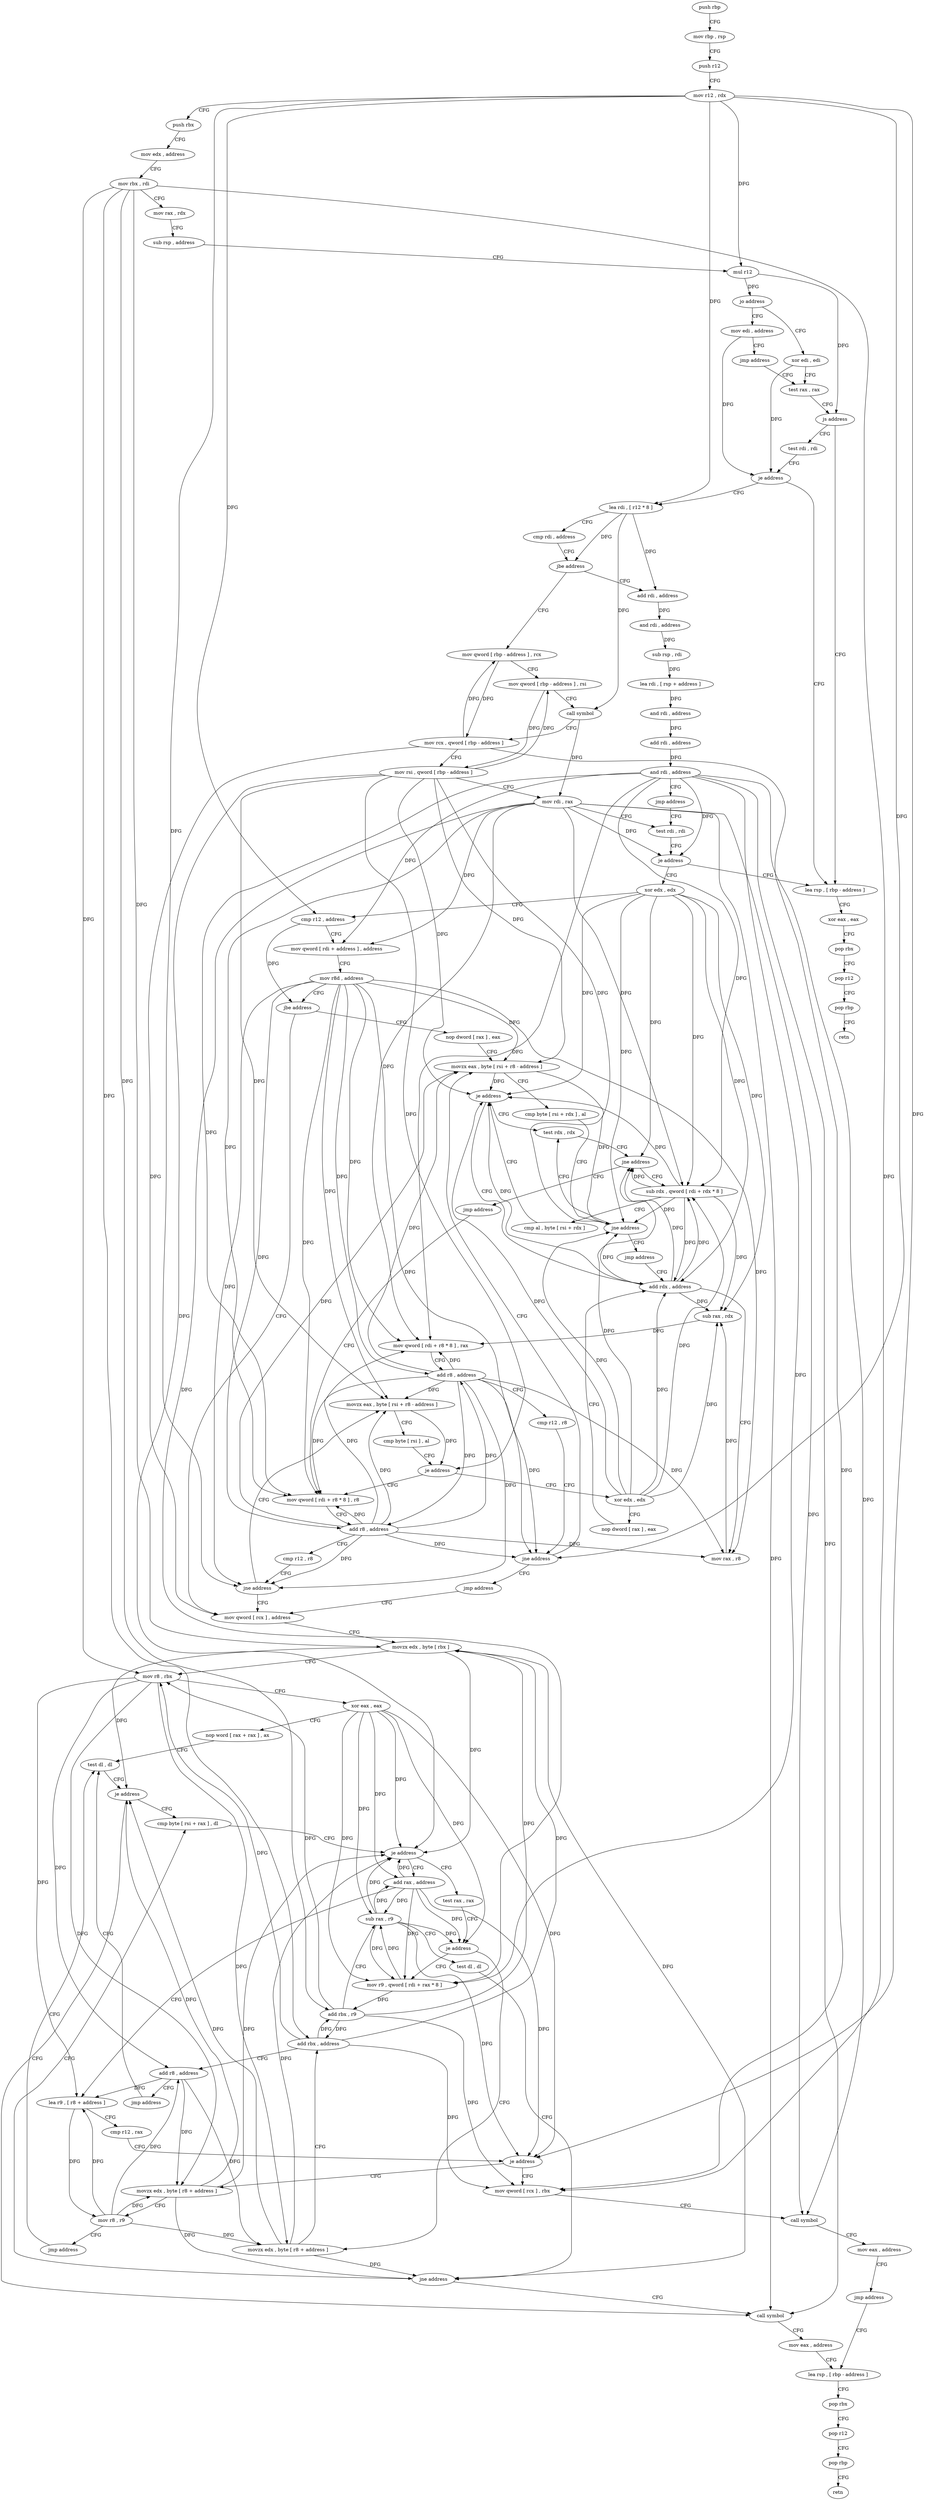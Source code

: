 digraph "func" {
"4288400" [label = "push rbp" ]
"4288401" [label = "mov rbp , rsp" ]
"4288404" [label = "push r12" ]
"4288406" [label = "mov r12 , rdx" ]
"4288409" [label = "push rbx" ]
"4288410" [label = "mov edx , address" ]
"4288415" [label = "mov rbx , rdi" ]
"4288418" [label = "mov rax , rdx" ]
"4288421" [label = "sub rsp , address" ]
"4288425" [label = "mul r12" ]
"4288428" [label = "jo address" ]
"4288828" [label = "mov edi , address" ]
"4288434" [label = "xor edi , edi" ]
"4288833" [label = "jmp address" ]
"4288436" [label = "test rax , rax" ]
"4288439" [label = "js address" ]
"4288446" [label = "lea rsp , [ rbp - address ]" ]
"4288441" [label = "test rdi , rdi" ]
"4288450" [label = "xor eax , eax" ]
"4288452" [label = "pop rbx" ]
"4288453" [label = "pop r12" ]
"4288455" [label = "pop rbp" ]
"4288456" [label = "retn" ]
"4288444" [label = "je address" ]
"4288457" [label = "lea rdi , [ r12 * 8 ]" ]
"4288465" [label = "cmp rdi , address" ]
"4288472" [label = "jbe address" ]
"4288683" [label = "add rdi , address" ]
"4288478" [label = "mov qword [ rbp - address ] , rcx" ]
"4288687" [label = "and rdi , address" ]
"4288691" [label = "sub rsp , rdi" ]
"4288694" [label = "lea rdi , [ rsp + address ]" ]
"4288699" [label = "and rdi , address" ]
"4288703" [label = "add rdi , address" ]
"4288707" [label = "and rdi , address" ]
"4288711" [label = "jmp address" ]
"4288502" [label = "test rdi , rdi" ]
"4288482" [label = "mov qword [ rbp - address ] , rsi" ]
"4288486" [label = "call symbol" ]
"4288491" [label = "mov rcx , qword [ rbp - address ]" ]
"4288495" [label = "mov rsi , qword [ rbp - address ]" ]
"4288499" [label = "mov rdi , rax" ]
"4288505" [label = "je address" ]
"4288507" [label = "xor edx , edx" ]
"4288509" [label = "cmp r12 , address" ]
"4288513" [label = "mov qword [ rdi + address ] , address" ]
"4288521" [label = "mov r8d , address" ]
"4288527" [label = "jbe address" ]
"4288611" [label = "mov qword [ rcx ] , address" ]
"4288529" [label = "nop dword [ rax ] , eax" ]
"4288618" [label = "movzx edx , byte [ rbx ]" ]
"4288621" [label = "mov r8 , rbx" ]
"4288624" [label = "xor eax , eax" ]
"4288626" [label = "nop word [ rax + rax ] , ax" ]
"4288632" [label = "test dl , dl" ]
"4288536" [label = "movzx eax , byte [ rsi + r8 - address ]" ]
"4288664" [label = "call symbol" ]
"4288669" [label = "mov eax , address" ]
"4288674" [label = "lea rsp , [ rbp - address ]" ]
"4288636" [label = "cmp byte [ rsi + rax ] , dl" ]
"4288639" [label = "je address" ]
"4288784" [label = "add rax , address" ]
"4288645" [label = "test rax , rax" ]
"4288573" [label = "test rdx , rdx" ]
"4288576" [label = "jne address" ]
"4288560" [label = "sub rdx , qword [ rdi + rdx * 8 ]" ]
"4288578" [label = "jmp address" ]
"4288547" [label = "jmp address" ]
"4288744" [label = "add rdx , address" ]
"4288788" [label = "lea r9 , [ r8 + address ]" ]
"4288792" [label = "cmp r12 , rax" ]
"4288795" [label = "je address" ]
"4288810" [label = "mov qword [ rcx ] , rbx" ]
"4288797" [label = "movzx edx , byte [ r8 + address ]" ]
"4288648" [label = "je address" ]
"4288720" [label = "movzx edx , byte [ r8 + address ]" ]
"4288650" [label = "mov r9 , qword [ rdi + rax * 8 ]" ]
"4288564" [label = "cmp al , byte [ rsi + rdx ]" ]
"4288567" [label = "je address" ]
"4288598" [label = "mov qword [ rdi + r8 * 8 ] , r8" ]
"4288748" [label = "mov rax , r8" ]
"4288751" [label = "sub rax , rdx" ]
"4288754" [label = "mov qword [ rdi + r8 * 8 ] , rax" ]
"4288758" [label = "add r8 , address" ]
"4288762" [label = "cmp r12 , r8" ]
"4288765" [label = "jne address" ]
"4288771" [label = "jmp address" ]
"4288813" [label = "call symbol" ]
"4288818" [label = "mov eax , address" ]
"4288823" [label = "jmp address" ]
"4288802" [label = "mov r8 , r9" ]
"4288805" [label = "jmp address" ]
"4288725" [label = "add rbx , address" ]
"4288729" [label = "add r8 , address" ]
"4288733" [label = "jmp address" ]
"4288654" [label = "add rbx , r9" ]
"4288657" [label = "sub rax , r9" ]
"4288660" [label = "test dl , dl" ]
"4288662" [label = "jne address" ]
"4288602" [label = "add r8 , address" ]
"4288606" [label = "cmp r12 , r8" ]
"4288609" [label = "jne address" ]
"4288584" [label = "movzx eax , byte [ rsi + r8 - address ]" ]
"4288542" [label = "cmp byte [ rsi + rdx ] , al" ]
"4288545" [label = "jne address" ]
"4288678" [label = "pop rbx" ]
"4288679" [label = "pop r12" ]
"4288681" [label = "pop rbp" ]
"4288682" [label = "retn" ]
"4288634" [label = "je address" ]
"4288590" [label = "cmp byte [ rsi ] , al" ]
"4288592" [label = "je address" ]
"4288735" [label = "xor edx , edx" ]
"4288737" [label = "nop dword [ rax ] , eax" ]
"4288400" -> "4288401" [ label = "CFG" ]
"4288401" -> "4288404" [ label = "CFG" ]
"4288404" -> "4288406" [ label = "CFG" ]
"4288406" -> "4288409" [ label = "CFG" ]
"4288406" -> "4288425" [ label = "DFG" ]
"4288406" -> "4288457" [ label = "DFG" ]
"4288406" -> "4288509" [ label = "DFG" ]
"4288406" -> "4288795" [ label = "DFG" ]
"4288406" -> "4288765" [ label = "DFG" ]
"4288406" -> "4288609" [ label = "DFG" ]
"4288409" -> "4288410" [ label = "CFG" ]
"4288410" -> "4288415" [ label = "CFG" ]
"4288415" -> "4288418" [ label = "CFG" ]
"4288415" -> "4288618" [ label = "DFG" ]
"4288415" -> "4288621" [ label = "DFG" ]
"4288415" -> "4288810" [ label = "DFG" ]
"4288415" -> "4288725" [ label = "DFG" ]
"4288415" -> "4288654" [ label = "DFG" ]
"4288418" -> "4288421" [ label = "CFG" ]
"4288421" -> "4288425" [ label = "CFG" ]
"4288425" -> "4288428" [ label = "DFG" ]
"4288425" -> "4288439" [ label = "DFG" ]
"4288428" -> "4288828" [ label = "CFG" ]
"4288428" -> "4288434" [ label = "CFG" ]
"4288828" -> "4288833" [ label = "CFG" ]
"4288828" -> "4288444" [ label = "DFG" ]
"4288434" -> "4288436" [ label = "CFG" ]
"4288434" -> "4288444" [ label = "DFG" ]
"4288833" -> "4288436" [ label = "CFG" ]
"4288436" -> "4288439" [ label = "CFG" ]
"4288439" -> "4288446" [ label = "CFG" ]
"4288439" -> "4288441" [ label = "CFG" ]
"4288446" -> "4288450" [ label = "CFG" ]
"4288441" -> "4288444" [ label = "CFG" ]
"4288450" -> "4288452" [ label = "CFG" ]
"4288452" -> "4288453" [ label = "CFG" ]
"4288453" -> "4288455" [ label = "CFG" ]
"4288455" -> "4288456" [ label = "CFG" ]
"4288444" -> "4288457" [ label = "CFG" ]
"4288444" -> "4288446" [ label = "CFG" ]
"4288457" -> "4288465" [ label = "CFG" ]
"4288457" -> "4288472" [ label = "DFG" ]
"4288457" -> "4288683" [ label = "DFG" ]
"4288457" -> "4288486" [ label = "DFG" ]
"4288465" -> "4288472" [ label = "CFG" ]
"4288472" -> "4288683" [ label = "CFG" ]
"4288472" -> "4288478" [ label = "CFG" ]
"4288683" -> "4288687" [ label = "DFG" ]
"4288478" -> "4288482" [ label = "CFG" ]
"4288478" -> "4288491" [ label = "DFG" ]
"4288687" -> "4288691" [ label = "DFG" ]
"4288691" -> "4288694" [ label = "DFG" ]
"4288694" -> "4288699" [ label = "DFG" ]
"4288699" -> "4288703" [ label = "DFG" ]
"4288703" -> "4288707" [ label = "DFG" ]
"4288707" -> "4288711" [ label = "CFG" ]
"4288707" -> "4288505" [ label = "DFG" ]
"4288707" -> "4288513" [ label = "DFG" ]
"4288707" -> "4288664" [ label = "DFG" ]
"4288707" -> "4288560" [ label = "DFG" ]
"4288707" -> "4288754" [ label = "DFG" ]
"4288707" -> "4288813" [ label = "DFG" ]
"4288707" -> "4288650" [ label = "DFG" ]
"4288707" -> "4288598" [ label = "DFG" ]
"4288711" -> "4288502" [ label = "CFG" ]
"4288502" -> "4288505" [ label = "CFG" ]
"4288482" -> "4288486" [ label = "CFG" ]
"4288482" -> "4288495" [ label = "DFG" ]
"4288486" -> "4288491" [ label = "CFG" ]
"4288486" -> "4288499" [ label = "DFG" ]
"4288491" -> "4288495" [ label = "CFG" ]
"4288491" -> "4288478" [ label = "DFG" ]
"4288491" -> "4288611" [ label = "DFG" ]
"4288491" -> "4288810" [ label = "DFG" ]
"4288495" -> "4288499" [ label = "CFG" ]
"4288495" -> "4288482" [ label = "DFG" ]
"4288495" -> "4288536" [ label = "DFG" ]
"4288495" -> "4288545" [ label = "DFG" ]
"4288495" -> "4288639" [ label = "DFG" ]
"4288495" -> "4288567" [ label = "DFG" ]
"4288495" -> "4288584" [ label = "DFG" ]
"4288495" -> "4288592" [ label = "DFG" ]
"4288499" -> "4288502" [ label = "CFG" ]
"4288499" -> "4288505" [ label = "DFG" ]
"4288499" -> "4288513" [ label = "DFG" ]
"4288499" -> "4288664" [ label = "DFG" ]
"4288499" -> "4288560" [ label = "DFG" ]
"4288499" -> "4288754" [ label = "DFG" ]
"4288499" -> "4288813" [ label = "DFG" ]
"4288499" -> "4288650" [ label = "DFG" ]
"4288499" -> "4288598" [ label = "DFG" ]
"4288505" -> "4288446" [ label = "CFG" ]
"4288505" -> "4288507" [ label = "CFG" ]
"4288507" -> "4288509" [ label = "CFG" ]
"4288507" -> "4288545" [ label = "DFG" ]
"4288507" -> "4288576" [ label = "DFG" ]
"4288507" -> "4288560" [ label = "DFG" ]
"4288507" -> "4288567" [ label = "DFG" ]
"4288507" -> "4288744" [ label = "DFG" ]
"4288507" -> "4288751" [ label = "DFG" ]
"4288509" -> "4288513" [ label = "CFG" ]
"4288509" -> "4288527" [ label = "DFG" ]
"4288513" -> "4288521" [ label = "CFG" ]
"4288521" -> "4288527" [ label = "CFG" ]
"4288521" -> "4288536" [ label = "DFG" ]
"4288521" -> "4288748" [ label = "DFG" ]
"4288521" -> "4288754" [ label = "DFG" ]
"4288521" -> "4288758" [ label = "DFG" ]
"4288521" -> "4288765" [ label = "DFG" ]
"4288521" -> "4288598" [ label = "DFG" ]
"4288521" -> "4288602" [ label = "DFG" ]
"4288521" -> "4288609" [ label = "DFG" ]
"4288521" -> "4288584" [ label = "DFG" ]
"4288527" -> "4288611" [ label = "CFG" ]
"4288527" -> "4288529" [ label = "CFG" ]
"4288611" -> "4288618" [ label = "CFG" ]
"4288529" -> "4288536" [ label = "CFG" ]
"4288618" -> "4288621" [ label = "CFG" ]
"4288618" -> "4288634" [ label = "DFG" ]
"4288618" -> "4288639" [ label = "DFG" ]
"4288618" -> "4288662" [ label = "DFG" ]
"4288621" -> "4288624" [ label = "CFG" ]
"4288621" -> "4288788" [ label = "DFG" ]
"4288621" -> "4288797" [ label = "DFG" ]
"4288621" -> "4288720" [ label = "DFG" ]
"4288621" -> "4288729" [ label = "DFG" ]
"4288624" -> "4288626" [ label = "CFG" ]
"4288624" -> "4288639" [ label = "DFG" ]
"4288624" -> "4288784" [ label = "DFG" ]
"4288624" -> "4288795" [ label = "DFG" ]
"4288624" -> "4288648" [ label = "DFG" ]
"4288624" -> "4288650" [ label = "DFG" ]
"4288624" -> "4288657" [ label = "DFG" ]
"4288626" -> "4288632" [ label = "CFG" ]
"4288632" -> "4288634" [ label = "CFG" ]
"4288536" -> "4288542" [ label = "CFG" ]
"4288536" -> "4288545" [ label = "DFG" ]
"4288536" -> "4288567" [ label = "DFG" ]
"4288664" -> "4288669" [ label = "CFG" ]
"4288669" -> "4288674" [ label = "CFG" ]
"4288674" -> "4288678" [ label = "CFG" ]
"4288636" -> "4288639" [ label = "CFG" ]
"4288639" -> "4288784" [ label = "CFG" ]
"4288639" -> "4288645" [ label = "CFG" ]
"4288784" -> "4288788" [ label = "CFG" ]
"4288784" -> "4288639" [ label = "DFG" ]
"4288784" -> "4288795" [ label = "DFG" ]
"4288784" -> "4288648" [ label = "DFG" ]
"4288784" -> "4288650" [ label = "DFG" ]
"4288784" -> "4288657" [ label = "DFG" ]
"4288645" -> "4288648" [ label = "CFG" ]
"4288573" -> "4288576" [ label = "CFG" ]
"4288576" -> "4288560" [ label = "CFG" ]
"4288576" -> "4288578" [ label = "CFG" ]
"4288560" -> "4288564" [ label = "CFG" ]
"4288560" -> "4288576" [ label = "DFG" ]
"4288560" -> "4288545" [ label = "DFG" ]
"4288560" -> "4288567" [ label = "DFG" ]
"4288560" -> "4288744" [ label = "DFG" ]
"4288560" -> "4288751" [ label = "DFG" ]
"4288578" -> "4288598" [ label = "CFG" ]
"4288547" -> "4288744" [ label = "CFG" ]
"4288744" -> "4288748" [ label = "CFG" ]
"4288744" -> "4288576" [ label = "DFG" ]
"4288744" -> "4288560" [ label = "DFG" ]
"4288744" -> "4288567" [ label = "DFG" ]
"4288744" -> "4288545" [ label = "DFG" ]
"4288744" -> "4288751" [ label = "DFG" ]
"4288788" -> "4288792" [ label = "CFG" ]
"4288788" -> "4288802" [ label = "DFG" ]
"4288792" -> "4288795" [ label = "CFG" ]
"4288795" -> "4288810" [ label = "CFG" ]
"4288795" -> "4288797" [ label = "CFG" ]
"4288810" -> "4288813" [ label = "CFG" ]
"4288797" -> "4288802" [ label = "CFG" ]
"4288797" -> "4288634" [ label = "DFG" ]
"4288797" -> "4288639" [ label = "DFG" ]
"4288797" -> "4288662" [ label = "DFG" ]
"4288648" -> "4288720" [ label = "CFG" ]
"4288648" -> "4288650" [ label = "CFG" ]
"4288720" -> "4288725" [ label = "CFG" ]
"4288720" -> "4288634" [ label = "DFG" ]
"4288720" -> "4288639" [ label = "DFG" ]
"4288720" -> "4288662" [ label = "DFG" ]
"4288650" -> "4288654" [ label = "DFG" ]
"4288650" -> "4288657" [ label = "DFG" ]
"4288564" -> "4288567" [ label = "CFG" ]
"4288567" -> "4288744" [ label = "CFG" ]
"4288567" -> "4288573" [ label = "CFG" ]
"4288598" -> "4288602" [ label = "CFG" ]
"4288748" -> "4288751" [ label = "DFG" ]
"4288751" -> "4288754" [ label = "DFG" ]
"4288754" -> "4288758" [ label = "CFG" ]
"4288758" -> "4288762" [ label = "CFG" ]
"4288758" -> "4288536" [ label = "DFG" ]
"4288758" -> "4288748" [ label = "DFG" ]
"4288758" -> "4288754" [ label = "DFG" ]
"4288758" -> "4288765" [ label = "DFG" ]
"4288758" -> "4288598" [ label = "DFG" ]
"4288758" -> "4288602" [ label = "DFG" ]
"4288758" -> "4288609" [ label = "DFG" ]
"4288758" -> "4288584" [ label = "DFG" ]
"4288762" -> "4288765" [ label = "CFG" ]
"4288765" -> "4288536" [ label = "CFG" ]
"4288765" -> "4288771" [ label = "CFG" ]
"4288771" -> "4288611" [ label = "CFG" ]
"4288813" -> "4288818" [ label = "CFG" ]
"4288818" -> "4288823" [ label = "CFG" ]
"4288823" -> "4288674" [ label = "CFG" ]
"4288802" -> "4288805" [ label = "CFG" ]
"4288802" -> "4288788" [ label = "DFG" ]
"4288802" -> "4288797" [ label = "DFG" ]
"4288802" -> "4288720" [ label = "DFG" ]
"4288802" -> "4288729" [ label = "DFG" ]
"4288805" -> "4288632" [ label = "CFG" ]
"4288725" -> "4288729" [ label = "CFG" ]
"4288725" -> "4288618" [ label = "DFG" ]
"4288725" -> "4288621" [ label = "DFG" ]
"4288725" -> "4288810" [ label = "DFG" ]
"4288725" -> "4288654" [ label = "DFG" ]
"4288729" -> "4288733" [ label = "CFG" ]
"4288729" -> "4288788" [ label = "DFG" ]
"4288729" -> "4288797" [ label = "DFG" ]
"4288729" -> "4288720" [ label = "DFG" ]
"4288733" -> "4288632" [ label = "CFG" ]
"4288654" -> "4288657" [ label = "CFG" ]
"4288654" -> "4288618" [ label = "DFG" ]
"4288654" -> "4288621" [ label = "DFG" ]
"4288654" -> "4288810" [ label = "DFG" ]
"4288654" -> "4288725" [ label = "DFG" ]
"4288657" -> "4288660" [ label = "CFG" ]
"4288657" -> "4288784" [ label = "DFG" ]
"4288657" -> "4288795" [ label = "DFG" ]
"4288657" -> "4288648" [ label = "DFG" ]
"4288657" -> "4288650" [ label = "DFG" ]
"4288657" -> "4288639" [ label = "DFG" ]
"4288660" -> "4288662" [ label = "CFG" ]
"4288662" -> "4288636" [ label = "CFG" ]
"4288662" -> "4288664" [ label = "CFG" ]
"4288602" -> "4288606" [ label = "CFG" ]
"4288602" -> "4288536" [ label = "DFG" ]
"4288602" -> "4288748" [ label = "DFG" ]
"4288602" -> "4288758" [ label = "DFG" ]
"4288602" -> "4288765" [ label = "DFG" ]
"4288602" -> "4288598" [ label = "DFG" ]
"4288602" -> "4288754" [ label = "DFG" ]
"4288602" -> "4288609" [ label = "DFG" ]
"4288602" -> "4288584" [ label = "DFG" ]
"4288606" -> "4288609" [ label = "CFG" ]
"4288609" -> "4288584" [ label = "CFG" ]
"4288609" -> "4288611" [ label = "CFG" ]
"4288584" -> "4288590" [ label = "CFG" ]
"4288584" -> "4288592" [ label = "DFG" ]
"4288542" -> "4288545" [ label = "CFG" ]
"4288545" -> "4288573" [ label = "CFG" ]
"4288545" -> "4288547" [ label = "CFG" ]
"4288678" -> "4288679" [ label = "CFG" ]
"4288679" -> "4288681" [ label = "CFG" ]
"4288681" -> "4288682" [ label = "CFG" ]
"4288634" -> "4288664" [ label = "CFG" ]
"4288634" -> "4288636" [ label = "CFG" ]
"4288590" -> "4288592" [ label = "CFG" ]
"4288592" -> "4288735" [ label = "CFG" ]
"4288592" -> "4288598" [ label = "CFG" ]
"4288735" -> "4288737" [ label = "CFG" ]
"4288735" -> "4288576" [ label = "DFG" ]
"4288735" -> "4288560" [ label = "DFG" ]
"4288735" -> "4288567" [ label = "DFG" ]
"4288735" -> "4288744" [ label = "DFG" ]
"4288735" -> "4288751" [ label = "DFG" ]
"4288735" -> "4288545" [ label = "DFG" ]
"4288737" -> "4288744" [ label = "CFG" ]
}
